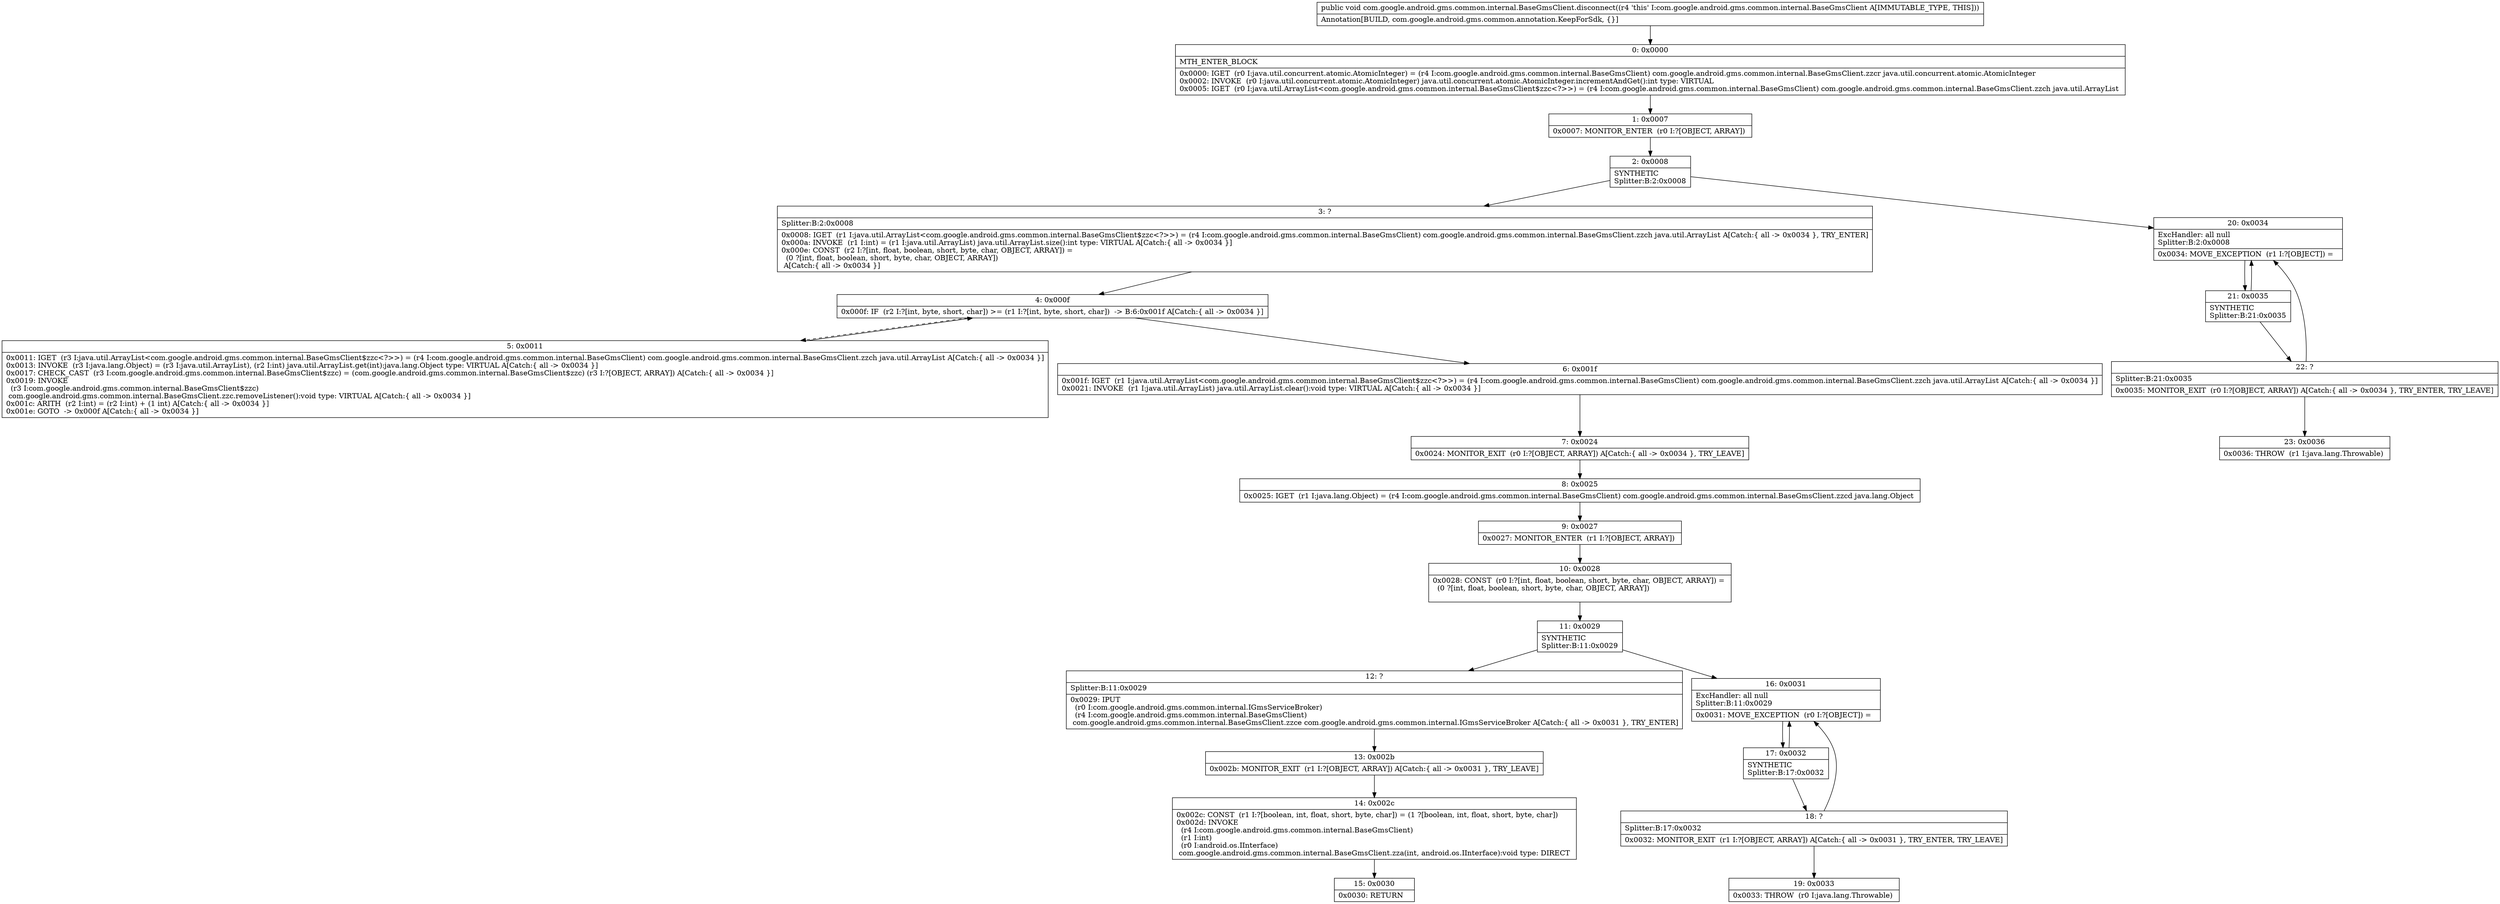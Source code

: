 digraph "CFG forcom.google.android.gms.common.internal.BaseGmsClient.disconnect()V" {
Node_0 [shape=record,label="{0\:\ 0x0000|MTH_ENTER_BLOCK\l|0x0000: IGET  (r0 I:java.util.concurrent.atomic.AtomicInteger) = (r4 I:com.google.android.gms.common.internal.BaseGmsClient) com.google.android.gms.common.internal.BaseGmsClient.zzcr java.util.concurrent.atomic.AtomicInteger \l0x0002: INVOKE  (r0 I:java.util.concurrent.atomic.AtomicInteger) java.util.concurrent.atomic.AtomicInteger.incrementAndGet():int type: VIRTUAL \l0x0005: IGET  (r0 I:java.util.ArrayList\<com.google.android.gms.common.internal.BaseGmsClient$zzc\<?\>\>) = (r4 I:com.google.android.gms.common.internal.BaseGmsClient) com.google.android.gms.common.internal.BaseGmsClient.zzch java.util.ArrayList \l}"];
Node_1 [shape=record,label="{1\:\ 0x0007|0x0007: MONITOR_ENTER  (r0 I:?[OBJECT, ARRAY]) \l}"];
Node_2 [shape=record,label="{2\:\ 0x0008|SYNTHETIC\lSplitter:B:2:0x0008\l}"];
Node_3 [shape=record,label="{3\:\ ?|Splitter:B:2:0x0008\l|0x0008: IGET  (r1 I:java.util.ArrayList\<com.google.android.gms.common.internal.BaseGmsClient$zzc\<?\>\>) = (r4 I:com.google.android.gms.common.internal.BaseGmsClient) com.google.android.gms.common.internal.BaseGmsClient.zzch java.util.ArrayList A[Catch:\{ all \-\> 0x0034 \}, TRY_ENTER]\l0x000a: INVOKE  (r1 I:int) = (r1 I:java.util.ArrayList) java.util.ArrayList.size():int type: VIRTUAL A[Catch:\{ all \-\> 0x0034 \}]\l0x000e: CONST  (r2 I:?[int, float, boolean, short, byte, char, OBJECT, ARRAY]) = \l  (0 ?[int, float, boolean, short, byte, char, OBJECT, ARRAY])\l A[Catch:\{ all \-\> 0x0034 \}]\l}"];
Node_4 [shape=record,label="{4\:\ 0x000f|0x000f: IF  (r2 I:?[int, byte, short, char]) \>= (r1 I:?[int, byte, short, char])  \-\> B:6:0x001f A[Catch:\{ all \-\> 0x0034 \}]\l}"];
Node_5 [shape=record,label="{5\:\ 0x0011|0x0011: IGET  (r3 I:java.util.ArrayList\<com.google.android.gms.common.internal.BaseGmsClient$zzc\<?\>\>) = (r4 I:com.google.android.gms.common.internal.BaseGmsClient) com.google.android.gms.common.internal.BaseGmsClient.zzch java.util.ArrayList A[Catch:\{ all \-\> 0x0034 \}]\l0x0013: INVOKE  (r3 I:java.lang.Object) = (r3 I:java.util.ArrayList), (r2 I:int) java.util.ArrayList.get(int):java.lang.Object type: VIRTUAL A[Catch:\{ all \-\> 0x0034 \}]\l0x0017: CHECK_CAST  (r3 I:com.google.android.gms.common.internal.BaseGmsClient$zzc) = (com.google.android.gms.common.internal.BaseGmsClient$zzc) (r3 I:?[OBJECT, ARRAY]) A[Catch:\{ all \-\> 0x0034 \}]\l0x0019: INVOKE  \l  (r3 I:com.google.android.gms.common.internal.BaseGmsClient$zzc)\l com.google.android.gms.common.internal.BaseGmsClient.zzc.removeListener():void type: VIRTUAL A[Catch:\{ all \-\> 0x0034 \}]\l0x001c: ARITH  (r2 I:int) = (r2 I:int) + (1 int) A[Catch:\{ all \-\> 0x0034 \}]\l0x001e: GOTO  \-\> 0x000f A[Catch:\{ all \-\> 0x0034 \}]\l}"];
Node_6 [shape=record,label="{6\:\ 0x001f|0x001f: IGET  (r1 I:java.util.ArrayList\<com.google.android.gms.common.internal.BaseGmsClient$zzc\<?\>\>) = (r4 I:com.google.android.gms.common.internal.BaseGmsClient) com.google.android.gms.common.internal.BaseGmsClient.zzch java.util.ArrayList A[Catch:\{ all \-\> 0x0034 \}]\l0x0021: INVOKE  (r1 I:java.util.ArrayList) java.util.ArrayList.clear():void type: VIRTUAL A[Catch:\{ all \-\> 0x0034 \}]\l}"];
Node_7 [shape=record,label="{7\:\ 0x0024|0x0024: MONITOR_EXIT  (r0 I:?[OBJECT, ARRAY]) A[Catch:\{ all \-\> 0x0034 \}, TRY_LEAVE]\l}"];
Node_8 [shape=record,label="{8\:\ 0x0025|0x0025: IGET  (r1 I:java.lang.Object) = (r4 I:com.google.android.gms.common.internal.BaseGmsClient) com.google.android.gms.common.internal.BaseGmsClient.zzcd java.lang.Object \l}"];
Node_9 [shape=record,label="{9\:\ 0x0027|0x0027: MONITOR_ENTER  (r1 I:?[OBJECT, ARRAY]) \l}"];
Node_10 [shape=record,label="{10\:\ 0x0028|0x0028: CONST  (r0 I:?[int, float, boolean, short, byte, char, OBJECT, ARRAY]) = \l  (0 ?[int, float, boolean, short, byte, char, OBJECT, ARRAY])\l \l}"];
Node_11 [shape=record,label="{11\:\ 0x0029|SYNTHETIC\lSplitter:B:11:0x0029\l}"];
Node_12 [shape=record,label="{12\:\ ?|Splitter:B:11:0x0029\l|0x0029: IPUT  \l  (r0 I:com.google.android.gms.common.internal.IGmsServiceBroker)\l  (r4 I:com.google.android.gms.common.internal.BaseGmsClient)\l com.google.android.gms.common.internal.BaseGmsClient.zzce com.google.android.gms.common.internal.IGmsServiceBroker A[Catch:\{ all \-\> 0x0031 \}, TRY_ENTER]\l}"];
Node_13 [shape=record,label="{13\:\ 0x002b|0x002b: MONITOR_EXIT  (r1 I:?[OBJECT, ARRAY]) A[Catch:\{ all \-\> 0x0031 \}, TRY_LEAVE]\l}"];
Node_14 [shape=record,label="{14\:\ 0x002c|0x002c: CONST  (r1 I:?[boolean, int, float, short, byte, char]) = (1 ?[boolean, int, float, short, byte, char]) \l0x002d: INVOKE  \l  (r4 I:com.google.android.gms.common.internal.BaseGmsClient)\l  (r1 I:int)\l  (r0 I:android.os.IInterface)\l com.google.android.gms.common.internal.BaseGmsClient.zza(int, android.os.IInterface):void type: DIRECT \l}"];
Node_15 [shape=record,label="{15\:\ 0x0030|0x0030: RETURN   \l}"];
Node_16 [shape=record,label="{16\:\ 0x0031|ExcHandler: all null\lSplitter:B:11:0x0029\l|0x0031: MOVE_EXCEPTION  (r0 I:?[OBJECT]) =  \l}"];
Node_17 [shape=record,label="{17\:\ 0x0032|SYNTHETIC\lSplitter:B:17:0x0032\l}"];
Node_18 [shape=record,label="{18\:\ ?|Splitter:B:17:0x0032\l|0x0032: MONITOR_EXIT  (r1 I:?[OBJECT, ARRAY]) A[Catch:\{ all \-\> 0x0031 \}, TRY_ENTER, TRY_LEAVE]\l}"];
Node_19 [shape=record,label="{19\:\ 0x0033|0x0033: THROW  (r0 I:java.lang.Throwable) \l}"];
Node_20 [shape=record,label="{20\:\ 0x0034|ExcHandler: all null\lSplitter:B:2:0x0008\l|0x0034: MOVE_EXCEPTION  (r1 I:?[OBJECT]) =  \l}"];
Node_21 [shape=record,label="{21\:\ 0x0035|SYNTHETIC\lSplitter:B:21:0x0035\l}"];
Node_22 [shape=record,label="{22\:\ ?|Splitter:B:21:0x0035\l|0x0035: MONITOR_EXIT  (r0 I:?[OBJECT, ARRAY]) A[Catch:\{ all \-\> 0x0034 \}, TRY_ENTER, TRY_LEAVE]\l}"];
Node_23 [shape=record,label="{23\:\ 0x0036|0x0036: THROW  (r1 I:java.lang.Throwable) \l}"];
MethodNode[shape=record,label="{public void com.google.android.gms.common.internal.BaseGmsClient.disconnect((r4 'this' I:com.google.android.gms.common.internal.BaseGmsClient A[IMMUTABLE_TYPE, THIS]))  | Annotation[BUILD, com.google.android.gms.common.annotation.KeepForSdk, \{\}]\l}"];
MethodNode -> Node_0;
Node_0 -> Node_1;
Node_1 -> Node_2;
Node_2 -> Node_3;
Node_2 -> Node_20;
Node_3 -> Node_4;
Node_4 -> Node_5[style=dashed];
Node_4 -> Node_6;
Node_5 -> Node_4;
Node_6 -> Node_7;
Node_7 -> Node_8;
Node_8 -> Node_9;
Node_9 -> Node_10;
Node_10 -> Node_11;
Node_11 -> Node_12;
Node_11 -> Node_16;
Node_12 -> Node_13;
Node_13 -> Node_14;
Node_14 -> Node_15;
Node_16 -> Node_17;
Node_17 -> Node_18;
Node_17 -> Node_16;
Node_18 -> Node_19;
Node_18 -> Node_16;
Node_20 -> Node_21;
Node_21 -> Node_22;
Node_21 -> Node_20;
Node_22 -> Node_23;
Node_22 -> Node_20;
}

